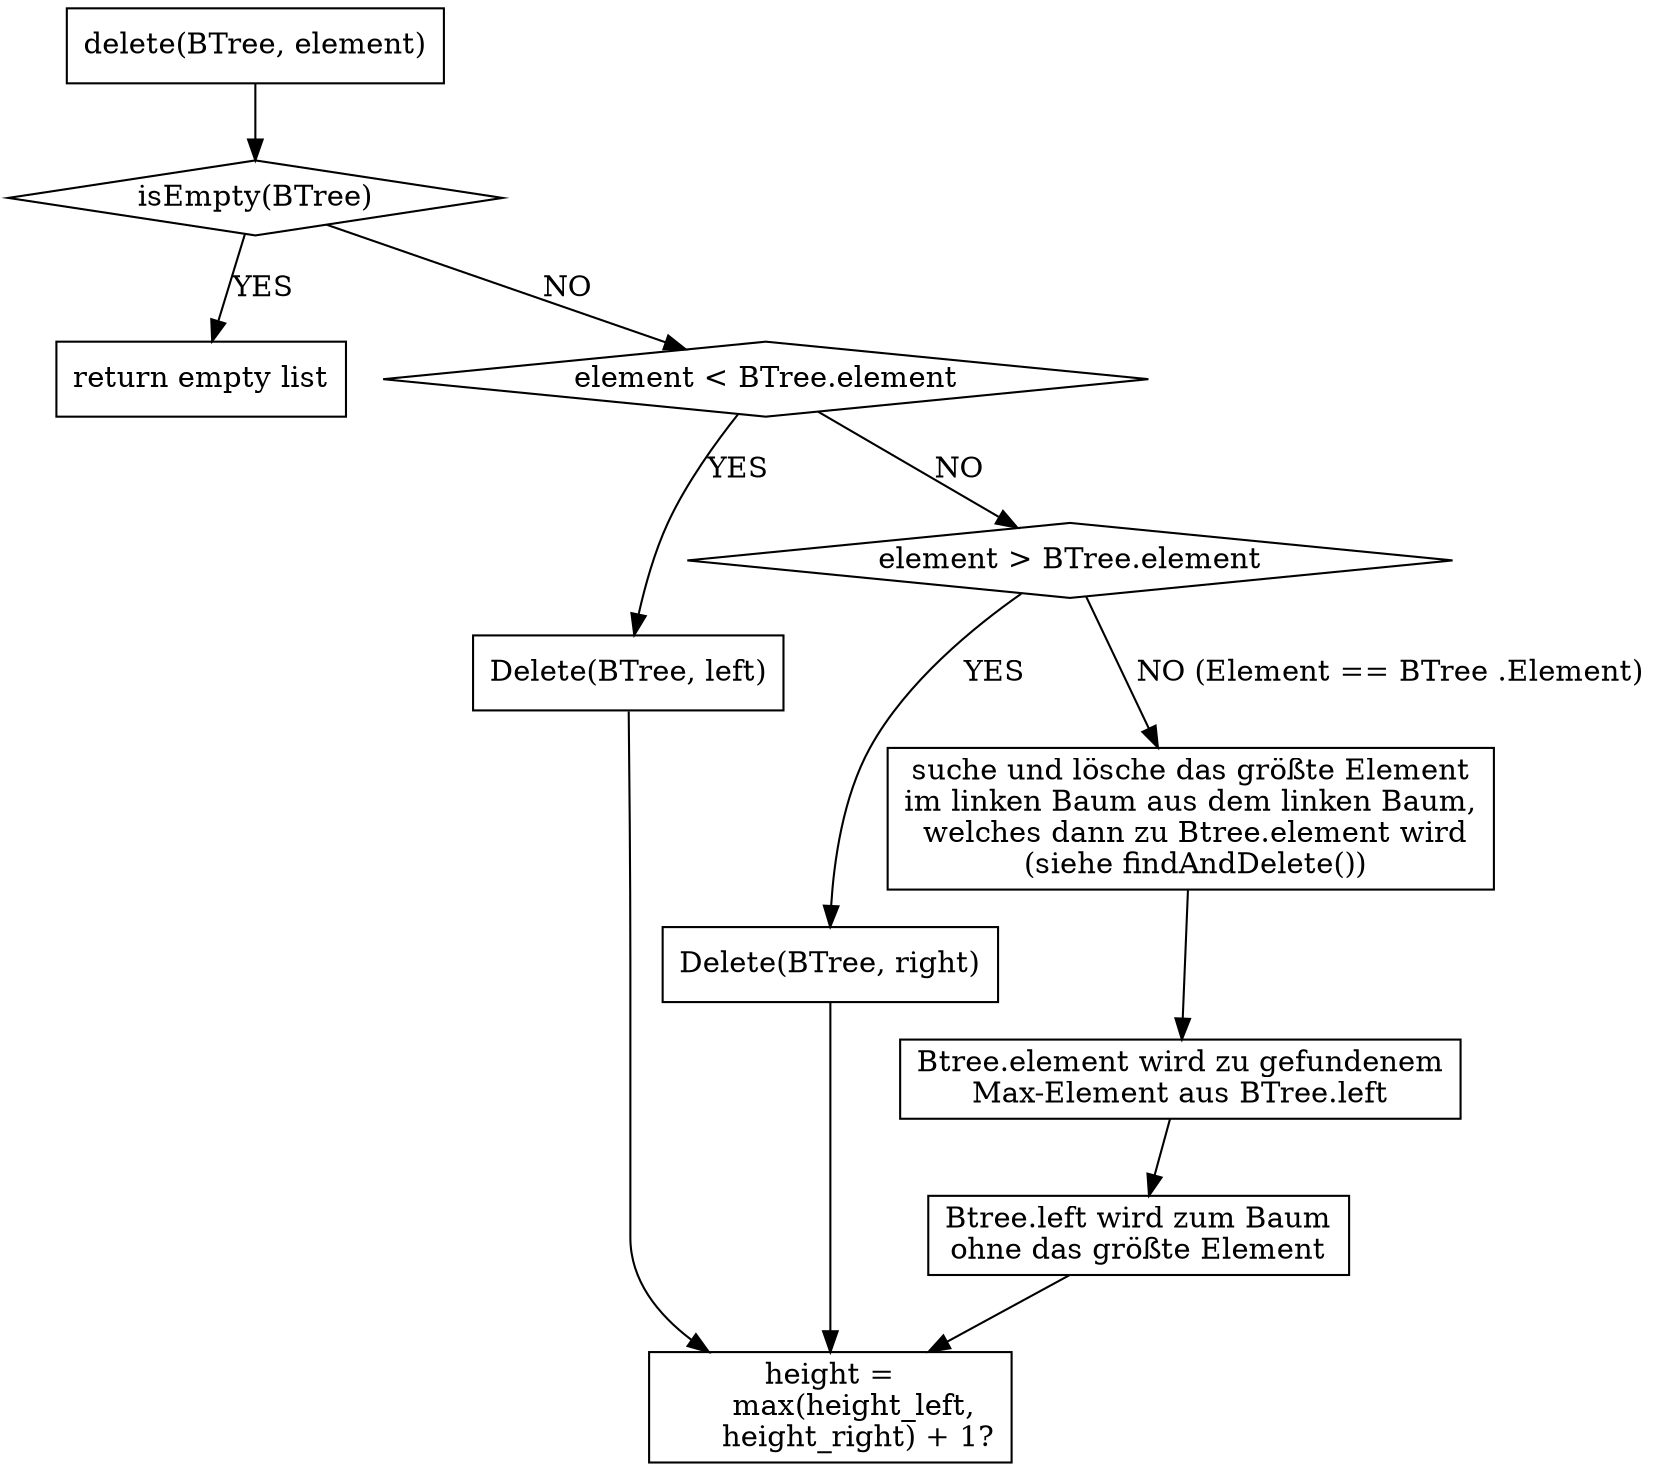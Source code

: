 digraph Q {

node [shape = box];
compound = true;

    a1 [label = "delete(BTree, element)"]
    a1 -> a2
    a2 [label = "isEmpty(BTree)" shape = diamond]
    a2-> b2 [label = "YES"]
    b2 [label = "return empty list"]
    a2 -> a3 [label = "NO"]
    a3 [label = "element < BTree.element" shape = diamond]
    a3 -> smaller [label = "YES"]
    a3 -> a4 [label = "NO"]
    a4 [label = "element > BTree.element" shape = diamond]
    a4 -> larger [label = "YES"]
    a4 -> hilfs [label = "NO (Element == BTree .Element)"]
    hilfs [label = "suche und lösche das größte Element\nim linken Baum aus dem linken Baum,\n welches dann zu Btree.element wird\n (siehe findAndDelete())"]
    hilfs -> a10
    a10 [label = "Btree.element wird zu gefundenem\nMax-Element aus BTree.left"]
    a10 -> a11
    a11 [label = "Btree.left wird zum Baum\nohne das größte Element"]
    a11 -> hohe
    hohe [label = "height =
     max(height_left,
      height_right) + 1?"]

    smaller [label = "Delete(BTree, left)"] smaller -> hohe
    larger [label = "Delete(BTree, right)"] larger -> hohe
}

